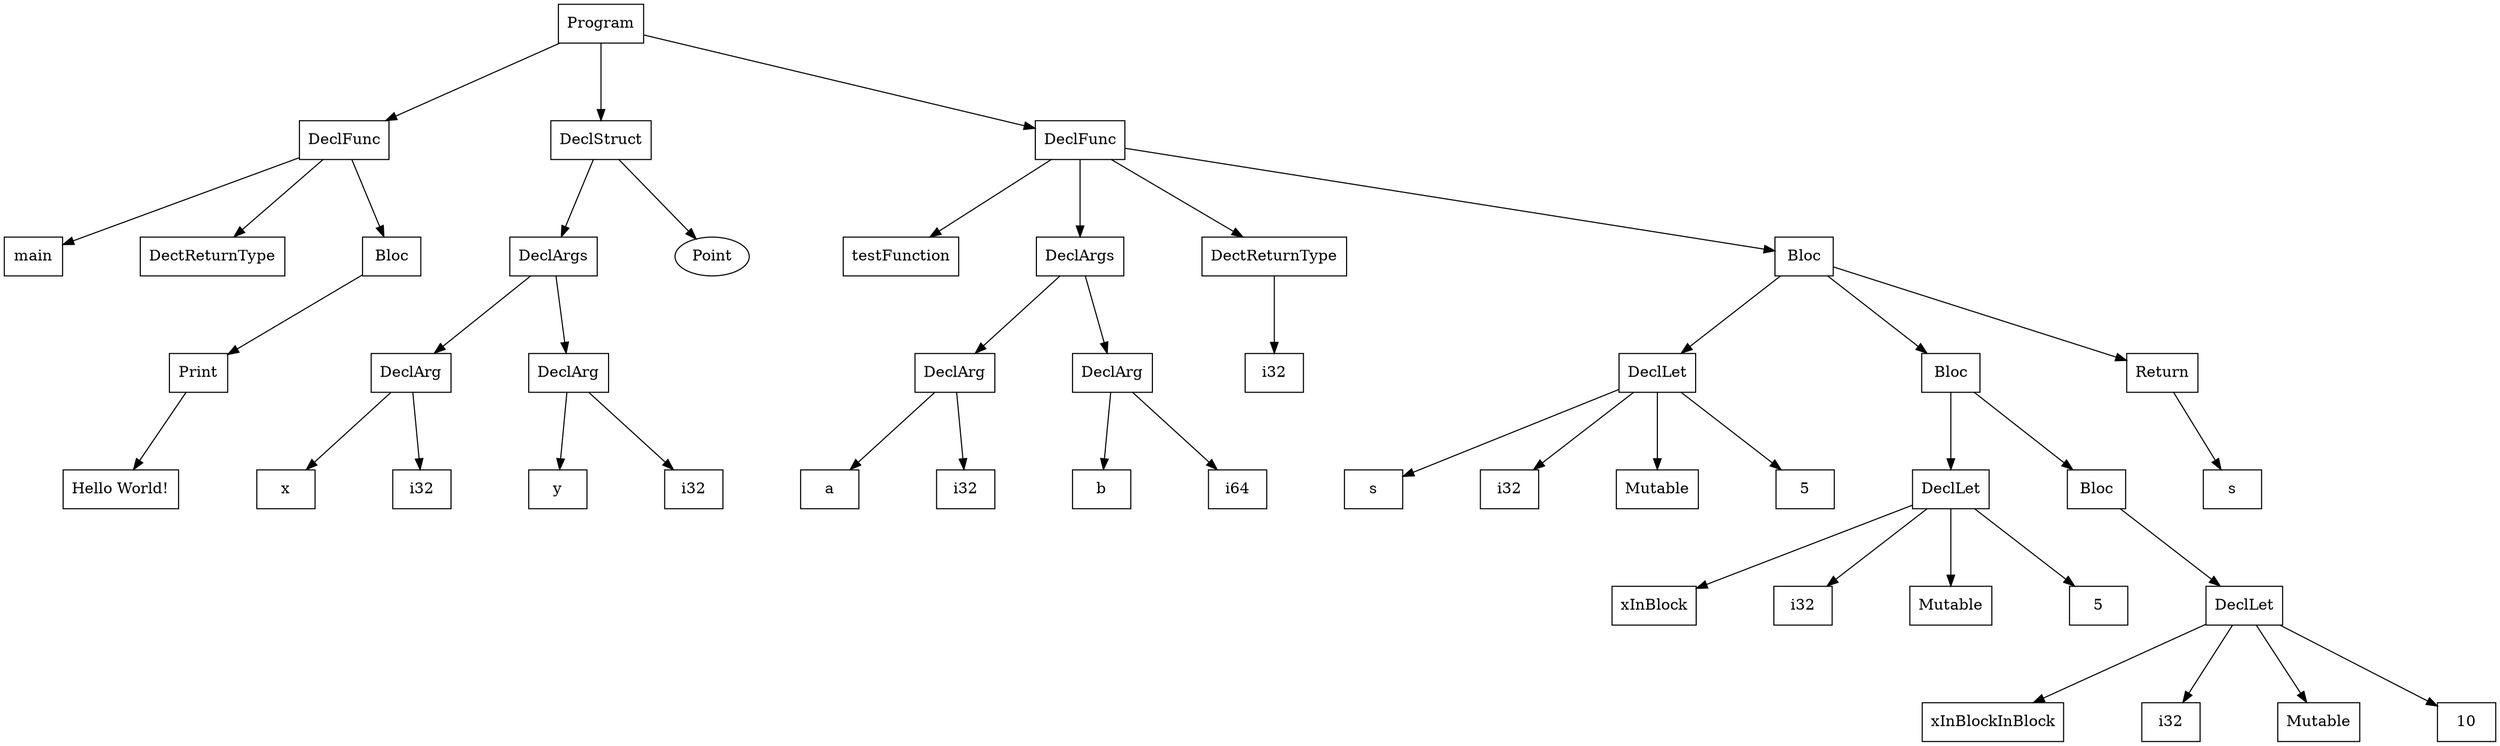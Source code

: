digraph "ast"{

	nodesep=1;
	ranksep=1;

	N0 [label="Program", shape="box"];
	N1 [label="DeclFunc", shape="box"];
	N2 [label="main", shape="box"];
	N3 [label="DectReturnType", shape="box"];
	N4 [label="Bloc", shape="box"];
	N5 [label="Print", shape="box"];
	N6 [label="Hello World!", shape="box"];
	N7 [label="DeclStruct", shape="box"];
	N8 [label="DeclArgs", shape="box"];
	N9 [label="DeclArg", shape="box"];
	N10 [label="x", shape="box"];
	N11 [label="i32", shape="box"];
	N12 [label="DeclArg", shape="box"];
	N13 [label="y", shape="box"];
	N14 [label="i32", shape="box"];
	N15 [label="DeclFunc", shape="box"];
	N16 [label="testFunction", shape="box"];
	N17 [label="DeclArgs", shape="box"];
	N18 [label="DeclArg", shape="box"];
	N19 [label="a", shape="box"];
	N20 [label="i32", shape="box"];
	N21 [label="DeclArg", shape="box"];
	N22 [label="b", shape="box"];
	N23 [label="i64", shape="box"];
	N24 [label="DectReturnType", shape="box"];
	N25 [label="i32", shape="box"];
	N26 [label="Bloc", shape="box"];
	N27 [label="DeclLet", shape="box"];
	N28 [label="s", shape="box"];
	N29 [label="i32", shape="box"];
	N30 [label="Mutable", shape="box"];
	N31 [label="5", shape="box"];
	N32 [label="Bloc", shape="box"];
	N33 [label="DeclLet", shape="box"];
	N34 [label="xInBlock", shape="box"];
	N35 [label="i32", shape="box"];
	N36 [label="Mutable", shape="box"];
	N37 [label="5", shape="box"];
	N38 [label="Bloc", shape="box"];
	N39 [label="DeclLet", shape="box"];
	N40 [label="xInBlockInBlock", shape="box"];
	N41 [label="i32", shape="box"];
	N42 [label="Mutable", shape="box"];
	N43 [label="10", shape="box"];
	N44 [label="Return", shape="box"];
	N45 [label="s", shape="box"];

	N1 -> N2; 
	N1 -> N3; 
	N5 -> N6; 
	N4 -> N5; 
	N1 -> N4; 
	N0 -> N1; 
	N7 -> Point; 
	N9 -> N10; 
	N9 -> N11; 
	N8 -> N9; 
	N12 -> N13; 
	N12 -> N14; 
	N8 -> N12; 
	N7 -> N8; 
	N0 -> N7; 
	N15 -> N16; 
	N18 -> N19; 
	N18 -> N20; 
	N17 -> N18; 
	N21 -> N22; 
	N21 -> N23; 
	N17 -> N21; 
	N15 -> N17; 
	N24 -> N25; 
	N15 -> N24; 
	N27 -> N28; 
	N27 -> N29; 
	N27 -> N30; 
	N27 -> N31; 
	N26 -> N27; 
	N33 -> N34; 
	N33 -> N35; 
	N33 -> N36; 
	N33 -> N37; 
	N32 -> N33; 
	N39 -> N40; 
	N39 -> N41; 
	N39 -> N42; 
	N39 -> N43; 
	N38 -> N39; 
	N32 -> N38; 
	N26 -> N32; 
	N44 -> N45; 
	N26 -> N44; 
	N15 -> N26; 
	N0 -> N15; 
}